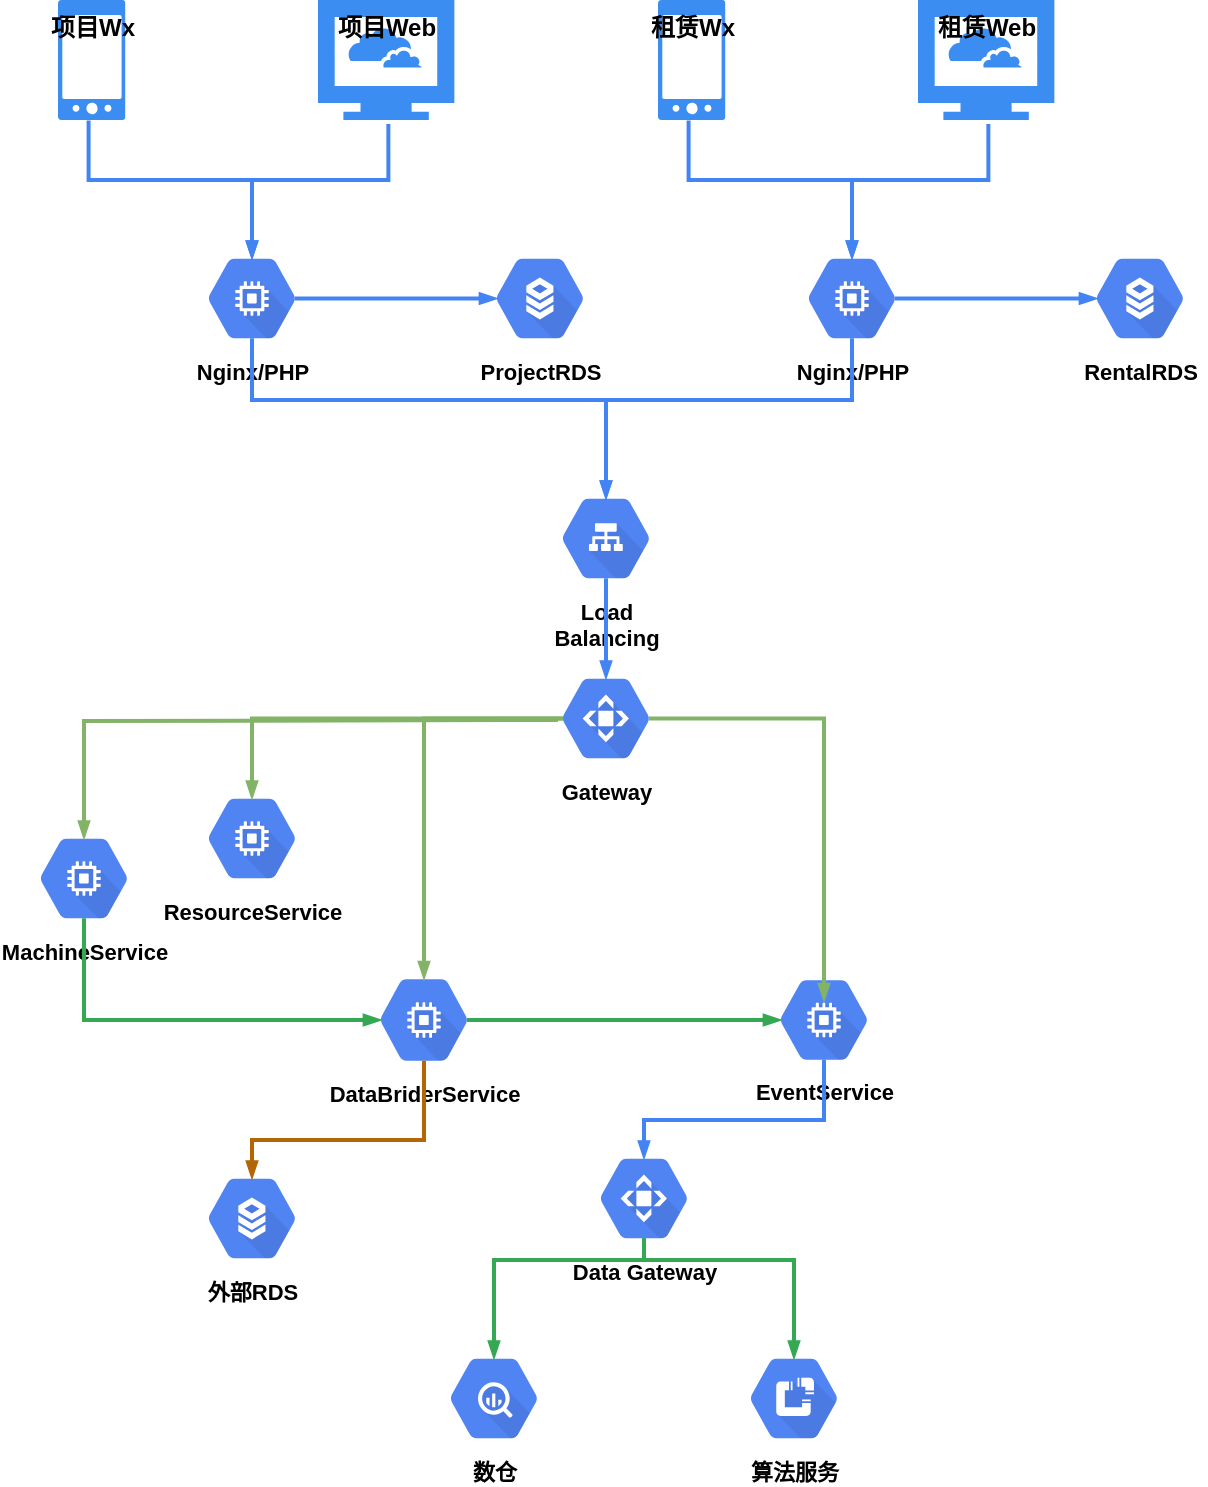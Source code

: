 <mxfile version="13.7.3" type="github">
  <diagram id="U6RHtBQ9fCyGon2_SxzG" name="Page-1">
    <mxGraphModel dx="705" dy="446" grid="1" gridSize="10" guides="1" tooltips="1" connect="1" arrows="1" fold="1" page="1" pageScale="1" pageWidth="827" pageHeight="1169" math="0" shadow="0">
      <root>
        <mxCell id="0" />
        <mxCell id="1" parent="0" />
        <mxCell id="E-XlT1YLTzaVHpHIz-wI-18" value="项目Wx" style="html=1;aspect=fixed;strokeColor=none;shadow=0;align=center;verticalAlign=top;fillColor=#3B8DF1;shape=mxgraph.gcp2.phone_android;fontFamily=Helvetica;fontStyle=1" parent="1" vertex="1">
          <mxGeometry x="140" y="80" width="33.6" height="60" as="geometry" />
        </mxCell>
        <mxCell id="E-XlT1YLTzaVHpHIz-wI-19" value="项目Web" style="html=1;aspect=fixed;strokeColor=none;shadow=0;align=center;verticalAlign=top;fillColor=#3B8DF1;shape=mxgraph.gcp2.cloud_computer;fontStyle=1" parent="1" vertex="1">
          <mxGeometry x="270" y="80" width="68.18" height="60" as="geometry" />
        </mxCell>
        <mxCell id="E-XlT1YLTzaVHpHIz-wI-20" value="&lt;font color=&quot;#000000&quot;&gt;Nginx/PHP&lt;/font&gt;" style="html=1;fillColor=#5184F3;strokeColor=none;verticalAlign=top;labelPosition=center;verticalLabelPosition=bottom;align=center;spacingTop=-6;fontSize=11;fontStyle=1;fontColor=#999999;shape=mxgraph.gcp2.hexIcon;prIcon=compute_engine" parent="1" vertex="1">
          <mxGeometry x="204" y="200" width="66" height="58.5" as="geometry" />
        </mxCell>
        <mxCell id="E-XlT1YLTzaVHpHIz-wI-21" value="ProjectRDS" style="html=1;fillColor=#5184F3;strokeColor=none;verticalAlign=top;labelPosition=center;verticalLabelPosition=bottom;align=center;spacingTop=-6;fontSize=11;fontStyle=1;shape=mxgraph.gcp2.hexIcon;prIcon=cloud_sql" parent="1" vertex="1">
          <mxGeometry x="348" y="200" width="66" height="58.5" as="geometry" />
        </mxCell>
        <mxCell id="E-XlT1YLTzaVHpHIz-wI-24" value="" style="edgeStyle=orthogonalEdgeStyle;fontSize=12;html=1;endArrow=blockThin;endFill=1;rounded=0;strokeWidth=2;endSize=4;startSize=4;dashed=0;strokeColor=#4284F3;exitX=0.455;exitY=1.005;exitDx=0;exitDy=0;exitPerimeter=0;entryX=0.5;entryY=0.16;entryDx=0;entryDy=0;entryPerimeter=0;" parent="1" source="E-XlT1YLTzaVHpHIz-wI-18" target="E-XlT1YLTzaVHpHIz-wI-20" edge="1">
          <mxGeometry width="100" relative="1" as="geometry">
            <mxPoint x="150" y="160" as="sourcePoint" />
            <mxPoint x="250" y="160" as="targetPoint" />
          </mxGeometry>
        </mxCell>
        <mxCell id="E-XlT1YLTzaVHpHIz-wI-25" value="" style="edgeStyle=orthogonalEdgeStyle;fontSize=12;html=1;endArrow=blockThin;endFill=1;rounded=0;strokeWidth=2;endSize=4;startSize=4;dashed=0;strokeColor=#4284F3;exitX=0.516;exitY=1.033;exitDx=0;exitDy=0;exitPerimeter=0;entryX=0.5;entryY=0.16;entryDx=0;entryDy=0;entryPerimeter=0;" parent="1" source="E-XlT1YLTzaVHpHIz-wI-19" target="E-XlT1YLTzaVHpHIz-wI-20" edge="1">
          <mxGeometry width="100" relative="1" as="geometry">
            <mxPoint x="320" y="160" as="sourcePoint" />
            <mxPoint x="420" y="160" as="targetPoint" />
          </mxGeometry>
        </mxCell>
        <mxCell id="E-XlT1YLTzaVHpHIz-wI-28" value="" style="edgeStyle=orthogonalEdgeStyle;fontSize=12;html=1;endArrow=blockThin;endFill=1;rounded=0;strokeWidth=2;endSize=4;startSize=4;dashed=0;strokeColor=#4284F3;exitX=0.825;exitY=0.5;exitDx=0;exitDy=0;exitPerimeter=0;entryX=0.175;entryY=0.5;entryDx=0;entryDy=0;entryPerimeter=0;" parent="1" source="E-XlT1YLTzaVHpHIz-wI-20" target="E-XlT1YLTzaVHpHIz-wI-21" edge="1">
          <mxGeometry width="100" relative="1" as="geometry">
            <mxPoint x="260" y="220" as="sourcePoint" />
            <mxPoint x="360" y="220" as="targetPoint" />
          </mxGeometry>
        </mxCell>
        <mxCell id="E-XlT1YLTzaVHpHIz-wI-43" value="租赁Wx" style="html=1;aspect=fixed;strokeColor=none;shadow=0;align=center;verticalAlign=top;fillColor=#3B8DF1;shape=mxgraph.gcp2.phone_android;fontFamily=Helvetica;fontStyle=1" parent="1" vertex="1">
          <mxGeometry x="440" y="80" width="33.6" height="60" as="geometry" />
        </mxCell>
        <mxCell id="E-XlT1YLTzaVHpHIz-wI-44" value="租赁Web" style="html=1;aspect=fixed;strokeColor=none;shadow=0;align=center;verticalAlign=top;fillColor=#3B8DF1;shape=mxgraph.gcp2.cloud_computer;fontStyle=1" parent="1" vertex="1">
          <mxGeometry x="570" y="80" width="68.18" height="60" as="geometry" />
        </mxCell>
        <mxCell id="E-XlT1YLTzaVHpHIz-wI-45" value="&lt;font color=&quot;#000000&quot;&gt;Nginx/PHP&lt;/font&gt;" style="html=1;fillColor=#5184F3;strokeColor=none;verticalAlign=top;labelPosition=center;verticalLabelPosition=bottom;align=center;spacingTop=-6;fontSize=11;fontStyle=1;fontColor=#999999;shape=mxgraph.gcp2.hexIcon;prIcon=compute_engine" parent="1" vertex="1">
          <mxGeometry x="504" y="200" width="66" height="58.5" as="geometry" />
        </mxCell>
        <mxCell id="E-XlT1YLTzaVHpHIz-wI-46" value="RentalRDS" style="html=1;fillColor=#5184F3;strokeColor=none;verticalAlign=top;labelPosition=center;verticalLabelPosition=bottom;align=center;spacingTop=-6;fontSize=11;fontStyle=1;shape=mxgraph.gcp2.hexIcon;prIcon=cloud_sql" parent="1" vertex="1">
          <mxGeometry x="648" y="200" width="66" height="58.5" as="geometry" />
        </mxCell>
        <mxCell id="E-XlT1YLTzaVHpHIz-wI-47" value="" style="edgeStyle=orthogonalEdgeStyle;fontSize=12;html=1;endArrow=blockThin;endFill=1;rounded=0;strokeWidth=2;endSize=4;startSize=4;dashed=0;strokeColor=#4284F3;exitX=0.455;exitY=1.005;exitDx=0;exitDy=0;exitPerimeter=0;entryX=0.5;entryY=0.16;entryDx=0;entryDy=0;entryPerimeter=0;" parent="1" source="E-XlT1YLTzaVHpHIz-wI-43" target="E-XlT1YLTzaVHpHIz-wI-45" edge="1">
          <mxGeometry width="100" relative="1" as="geometry">
            <mxPoint x="450" y="160" as="sourcePoint" />
            <mxPoint x="550" y="160" as="targetPoint" />
          </mxGeometry>
        </mxCell>
        <mxCell id="E-XlT1YLTzaVHpHIz-wI-48" value="" style="edgeStyle=orthogonalEdgeStyle;fontSize=12;html=1;endArrow=blockThin;endFill=1;rounded=0;strokeWidth=2;endSize=4;startSize=4;dashed=0;strokeColor=#4284F3;exitX=0.516;exitY=1.033;exitDx=0;exitDy=0;exitPerimeter=0;entryX=0.5;entryY=0.16;entryDx=0;entryDy=0;entryPerimeter=0;" parent="1" source="E-XlT1YLTzaVHpHIz-wI-44" target="E-XlT1YLTzaVHpHIz-wI-45" edge="1">
          <mxGeometry width="100" relative="1" as="geometry">
            <mxPoint x="620" y="160" as="sourcePoint" />
            <mxPoint x="720" y="160" as="targetPoint" />
          </mxGeometry>
        </mxCell>
        <mxCell id="E-XlT1YLTzaVHpHIz-wI-49" value="" style="edgeStyle=orthogonalEdgeStyle;fontSize=12;html=1;endArrow=blockThin;endFill=1;rounded=0;strokeWidth=2;endSize=4;startSize=4;dashed=0;strokeColor=#4284F3;exitX=0.825;exitY=0.5;exitDx=0;exitDy=0;exitPerimeter=0;entryX=0.175;entryY=0.5;entryDx=0;entryDy=0;entryPerimeter=0;" parent="1" source="E-XlT1YLTzaVHpHIz-wI-45" target="E-XlT1YLTzaVHpHIz-wI-46" edge="1">
          <mxGeometry width="100" relative="1" as="geometry">
            <mxPoint x="560" y="220" as="sourcePoint" />
            <mxPoint x="660" y="220" as="targetPoint" />
          </mxGeometry>
        </mxCell>
        <mxCell id="E-XlT1YLTzaVHpHIz-wI-50" value="&lt;font color=&quot;#000000&quot;&gt;Gateway&lt;/font&gt;" style="html=1;fillColor=#5184F3;strokeColor=none;verticalAlign=top;labelPosition=center;verticalLabelPosition=bottom;align=center;spacingTop=-6;fontSize=11;fontStyle=1;fontColor=#999999;shape=mxgraph.gcp2.hexIcon;prIcon=cloud_cdn" parent="1" vertex="1">
          <mxGeometry x="381" y="410" width="66" height="58.5" as="geometry" />
        </mxCell>
        <mxCell id="E-XlT1YLTzaVHpHIz-wI-51" value="&lt;font color=&quot;#000000&quot;&gt;DataBriderService&lt;/font&gt;" style="html=1;fillColor=#5184F3;strokeColor=none;verticalAlign=top;labelPosition=center;verticalLabelPosition=bottom;align=center;spacingTop=-6;fontSize=11;fontStyle=1;fontColor=#999999;shape=mxgraph.gcp2.hexIcon;prIcon=compute_engine" parent="1" vertex="1">
          <mxGeometry x="290" y="560" width="66" height="60" as="geometry" />
        </mxCell>
        <mxCell id="E-XlT1YLTzaVHpHIz-wI-52" value="&lt;font color=&quot;#000000&quot;&gt;ResourceService&lt;/font&gt;" style="html=1;fillColor=#5184F3;strokeColor=none;verticalAlign=top;labelPosition=center;verticalLabelPosition=bottom;align=center;spacingTop=-6;fontSize=11;fontStyle=1;fontColor=#999999;shape=mxgraph.gcp2.hexIcon;prIcon=compute_engine" parent="1" vertex="1">
          <mxGeometry x="204" y="470" width="66" height="58.5" as="geometry" />
        </mxCell>
        <mxCell id="E-XlT1YLTzaVHpHIz-wI-53" value="&lt;font color=&quot;#000000&quot;&gt;EventService&lt;/font&gt;" style="html=1;fillColor=#5184F3;strokeColor=none;verticalAlign=top;labelPosition=center;verticalLabelPosition=bottom;align=center;spacingTop=-6;fontSize=11;fontStyle=1;fontColor=#999999;shape=mxgraph.gcp2.hexIcon;prIcon=compute_engine" parent="1" vertex="1">
          <mxGeometry x="490" y="560.75" width="66" height="58.5" as="geometry" />
        </mxCell>
        <mxCell id="E-XlT1YLTzaVHpHIz-wI-54" value="&lt;font color=&quot;#000000&quot;&gt;MachineService&lt;/font&gt;" style="html=1;fillColor=#5184F3;strokeColor=none;verticalAlign=top;labelPosition=center;verticalLabelPosition=bottom;align=center;spacingTop=-6;fontSize=11;fontStyle=1;fontColor=#999999;shape=mxgraph.gcp2.hexIcon;prIcon=compute_engine" parent="1" vertex="1">
          <mxGeometry x="120" y="490" width="66" height="58.5" as="geometry" />
        </mxCell>
        <mxCell id="E-XlT1YLTzaVHpHIz-wI-65" value="" style="edgeStyle=orthogonalEdgeStyle;fontSize=12;html=1;endArrow=blockThin;endFill=1;rounded=0;strokeWidth=2;endSize=4;startSize=4;dashed=0;strokeColor=#82b366;entryX=0.5;entryY=0.16;entryDx=0;entryDy=0;entryPerimeter=0;exitX=0.175;exitY=0.5;exitDx=0;exitDy=0;exitPerimeter=0;fillColor=#d5e8d4;" parent="1" source="E-XlT1YLTzaVHpHIz-wI-50" target="E-XlT1YLTzaVHpHIz-wI-52" edge="1">
          <mxGeometry width="100" relative="1" as="geometry">
            <mxPoint x="470" y="530" as="sourcePoint" />
            <mxPoint x="570" y="530" as="targetPoint" />
          </mxGeometry>
        </mxCell>
        <mxCell id="E-XlT1YLTzaVHpHIz-wI-66" value="" style="edgeStyle=orthogonalEdgeStyle;fontSize=12;html=1;endArrow=blockThin;endFill=1;rounded=0;strokeWidth=2;endSize=4;startSize=4;dashed=0;strokeColor=#82b366;exitX=0.825;exitY=0.5;exitDx=0;exitDy=0;exitPerimeter=0;entryX=0.5;entryY=0.339;entryDx=0;entryDy=0;entryPerimeter=0;fillColor=#d5e8d4;" parent="1" source="E-XlT1YLTzaVHpHIz-wI-50" target="E-XlT1YLTzaVHpHIz-wI-53" edge="1">
          <mxGeometry width="100" relative="1" as="geometry">
            <mxPoint x="430" y="640" as="sourcePoint" />
            <mxPoint x="530" y="640" as="targetPoint" />
          </mxGeometry>
        </mxCell>
        <mxCell id="E-XlT1YLTzaVHpHIz-wI-67" value="" style="edgeStyle=orthogonalEdgeStyle;fontSize=12;html=1;endArrow=blockThin;endFill=1;rounded=0;strokeWidth=2;endSize=4;startSize=4;dashed=0;strokeColor=#82b366;exitX=0.175;exitY=0.5;exitDx=0;exitDy=0;exitPerimeter=0;entryX=0.5;entryY=0.16;entryDx=0;entryDy=0;entryPerimeter=0;fillColor=#d5e8d4;" parent="1" source="E-XlT1YLTzaVHpHIz-wI-50" target="E-XlT1YLTzaVHpHIz-wI-51" edge="1">
          <mxGeometry width="100" relative="1" as="geometry">
            <mxPoint x="300" y="540" as="sourcePoint" />
            <mxPoint x="400" y="540" as="targetPoint" />
          </mxGeometry>
        </mxCell>
        <mxCell id="E-XlT1YLTzaVHpHIz-wI-73" value="&lt;font color=&quot;#000000&quot;&gt;Data Gateway&lt;/font&gt;" style="html=1;fillColor=#5184F3;strokeColor=none;verticalAlign=top;labelPosition=center;verticalLabelPosition=bottom;align=center;spacingTop=-6;fontSize=11;fontStyle=1;fontColor=#999999;shape=mxgraph.gcp2.hexIcon;prIcon=cloud_cdn" parent="1" vertex="1">
          <mxGeometry x="400" y="650" width="66" height="58.5" as="geometry" />
        </mxCell>
        <mxCell id="E-XlT1YLTzaVHpHIz-wI-75" value="" style="edgeStyle=orthogonalEdgeStyle;fontSize=12;html=1;endArrow=blockThin;endFill=1;rounded=0;strokeWidth=2;endSize=4;startSize=4;dashed=0;strokeColor=#4284F3;exitX=0.5;exitY=0.84;exitDx=0;exitDy=0;exitPerimeter=0;entryX=0.5;entryY=0.16;entryDx=0;entryDy=0;entryPerimeter=0;" parent="1" source="E-XlT1YLTzaVHpHIz-wI-53" target="E-XlT1YLTzaVHpHIz-wI-73" edge="1">
          <mxGeometry width="100" relative="1" as="geometry">
            <mxPoint x="570" y="850" as="sourcePoint" />
            <mxPoint x="670" y="850" as="targetPoint" />
            <Array as="points">
              <mxPoint x="523" y="640" />
              <mxPoint x="433" y="640" />
            </Array>
          </mxGeometry>
        </mxCell>
        <mxCell id="E-XlT1YLTzaVHpHIz-wI-76" value="数仓" style="html=1;fillColor=#5184F3;strokeColor=none;verticalAlign=top;labelPosition=center;verticalLabelPosition=bottom;align=center;spacingTop=-6;fontSize=11;fontStyle=1;shape=mxgraph.gcp2.hexIcon;prIcon=bigquery" parent="1" vertex="1">
          <mxGeometry x="325" y="750" width="66" height="58.5" as="geometry" />
        </mxCell>
        <mxCell id="E-XlT1YLTzaVHpHIz-wI-77" value="算法服务" style="html=1;fillColor=#5184F3;strokeColor=none;verticalAlign=top;labelPosition=center;verticalLabelPosition=bottom;align=center;spacingTop=-6;fontSize=11;fontStyle=1;shape=mxgraph.gcp2.hexIcon;prIcon=cloud_data_fusion" parent="1" vertex="1">
          <mxGeometry x="475" y="750" width="66" height="58.5" as="geometry" />
        </mxCell>
        <mxCell id="E-XlT1YLTzaVHpHIz-wI-78" value="" style="edgeStyle=orthogonalEdgeStyle;fontSize=12;html=1;endArrow=blockThin;endFill=1;rounded=0;strokeWidth=2;endSize=4;startSize=4;strokeColor=#34A853;dashed=0;exitX=0.5;exitY=0.84;exitDx=0;exitDy=0;exitPerimeter=0;entryX=0.5;entryY=0.16;entryDx=0;entryDy=0;entryPerimeter=0;" parent="1" source="E-XlT1YLTzaVHpHIz-wI-73" target="E-XlT1YLTzaVHpHIz-wI-76" edge="1">
          <mxGeometry width="100" relative="1" as="geometry">
            <mxPoint x="440" y="740" as="sourcePoint" />
            <mxPoint x="540" y="740" as="targetPoint" />
            <Array as="points">
              <mxPoint x="407" y="710" />
              <mxPoint x="323" y="710" />
            </Array>
          </mxGeometry>
        </mxCell>
        <mxCell id="E-XlT1YLTzaVHpHIz-wI-79" value="" style="edgeStyle=orthogonalEdgeStyle;fontSize=12;html=1;endArrow=blockThin;endFill=1;rounded=0;strokeWidth=2;endSize=4;startSize=4;strokeColor=#34A853;dashed=0;exitX=0.5;exitY=0.84;exitDx=0;exitDy=0;exitPerimeter=0;entryX=0.5;entryY=0.16;entryDx=0;entryDy=0;entryPerimeter=0;" parent="1" source="E-XlT1YLTzaVHpHIz-wI-73" target="E-XlT1YLTzaVHpHIz-wI-77" edge="1">
          <mxGeometry width="100" relative="1" as="geometry">
            <mxPoint x="530" y="720" as="sourcePoint" />
            <mxPoint x="630" y="720" as="targetPoint" />
            <Array as="points">
              <mxPoint x="407" y="710" />
              <mxPoint x="473" y="710" />
            </Array>
          </mxGeometry>
        </mxCell>
        <mxCell id="fa-5UnX5U5u8LdWoeCvU-1" value="&lt;font color=&quot;#000000&quot;&gt;Load&lt;br&gt;Balancing&lt;/font&gt;" style="html=1;fillColor=#5184F3;strokeColor=none;verticalAlign=top;labelPosition=center;verticalLabelPosition=bottom;align=center;spacingTop=-6;fontSize=11;fontStyle=1;fontColor=#999999;shape=mxgraph.gcp2.hexIcon;prIcon=cloud_load_balancing" vertex="1" parent="1">
          <mxGeometry x="381" y="320" width="66" height="58.5" as="geometry" />
        </mxCell>
        <mxCell id="fa-5UnX5U5u8LdWoeCvU-12" value="" style="edgeStyle=orthogonalEdgeStyle;fontSize=12;html=1;endArrow=blockThin;endFill=1;rounded=0;strokeWidth=2;endSize=4;startSize=4;dashed=0;strokeColor=#4284F3;exitX=0.5;exitY=0.84;exitDx=0;exitDy=0;exitPerimeter=0;entryX=0.5;entryY=0.16;entryDx=0;entryDy=0;entryPerimeter=0;" edge="1" parent="1" source="E-XlT1YLTzaVHpHIz-wI-20" target="fa-5UnX5U5u8LdWoeCvU-1">
          <mxGeometry width="100" relative="1" as="geometry">
            <mxPoint x="270" y="350" as="sourcePoint" />
            <mxPoint x="370" y="350" as="targetPoint" />
            <Array as="points">
              <mxPoint x="237" y="280" />
              <mxPoint x="414" y="280" />
            </Array>
          </mxGeometry>
        </mxCell>
        <mxCell id="fa-5UnX5U5u8LdWoeCvU-13" value="" style="edgeStyle=orthogonalEdgeStyle;fontSize=12;html=1;endArrow=blockThin;endFill=1;rounded=0;strokeWidth=2;endSize=4;startSize=4;dashed=0;strokeColor=#4284F3;exitX=0.5;exitY=0.84;exitDx=0;exitDy=0;exitPerimeter=0;entryX=0.5;entryY=0.16;entryDx=0;entryDy=0;entryPerimeter=0;" edge="1" parent="1" source="E-XlT1YLTzaVHpHIz-wI-45" target="fa-5UnX5U5u8LdWoeCvU-1">
          <mxGeometry width="100" relative="1" as="geometry">
            <mxPoint x="640" y="340" as="sourcePoint" />
            <mxPoint x="740" y="340" as="targetPoint" />
            <Array as="points">
              <mxPoint x="537" y="280" />
              <mxPoint x="414" y="280" />
            </Array>
          </mxGeometry>
        </mxCell>
        <mxCell id="fa-5UnX5U5u8LdWoeCvU-14" value="" style="edgeStyle=orthogonalEdgeStyle;fontSize=12;html=1;endArrow=blockThin;endFill=1;rounded=0;strokeWidth=2;endSize=4;startSize=4;dashed=0;strokeColor=#4284F3;exitX=0.5;exitY=0.84;exitDx=0;exitDy=0;exitPerimeter=0;entryX=0.5;entryY=0.16;entryDx=0;entryDy=0;entryPerimeter=0;" edge="1" parent="1" source="fa-5UnX5U5u8LdWoeCvU-1" target="E-XlT1YLTzaVHpHIz-wI-50">
          <mxGeometry width="100" relative="1" as="geometry">
            <mxPoint x="490" y="380" as="sourcePoint" />
            <mxPoint x="590" y="380" as="targetPoint" />
          </mxGeometry>
        </mxCell>
        <mxCell id="fa-5UnX5U5u8LdWoeCvU-15" value="" style="edgeStyle=orthogonalEdgeStyle;fontSize=12;html=1;endArrow=blockThin;endFill=1;rounded=0;strokeWidth=2;endSize=4;startSize=4;dashed=0;strokeColor=#82b366;entryX=0.5;entryY=0.16;entryDx=0;entryDy=0;entryPerimeter=0;fillColor=#d5e8d4;" edge="1" parent="1" target="E-XlT1YLTzaVHpHIz-wI-54">
          <mxGeometry width="100" relative="1" as="geometry">
            <mxPoint x="390" y="440" as="sourcePoint" />
            <mxPoint x="253" y="509.36" as="targetPoint" />
          </mxGeometry>
        </mxCell>
        <mxCell id="fa-5UnX5U5u8LdWoeCvU-16" value="" style="edgeStyle=orthogonalEdgeStyle;fontSize=12;html=1;endArrow=blockThin;endFill=1;rounded=0;strokeWidth=2;endSize=4;startSize=4;strokeColor=#34A853;dashed=0;exitX=0.5;exitY=0.84;exitDx=0;exitDy=0;exitPerimeter=0;entryX=0.175;entryY=0.5;entryDx=0;entryDy=0;entryPerimeter=0;" edge="1" parent="1" source="E-XlT1YLTzaVHpHIz-wI-54" target="E-XlT1YLTzaVHpHIz-wI-51">
          <mxGeometry width="100" relative="1" as="geometry">
            <mxPoint x="150" y="580" as="sourcePoint" />
            <mxPoint x="250" y="580" as="targetPoint" />
            <Array as="points">
              <mxPoint x="153" y="590" />
            </Array>
          </mxGeometry>
        </mxCell>
        <mxCell id="fa-5UnX5U5u8LdWoeCvU-17" value="" style="edgeStyle=orthogonalEdgeStyle;fontSize=12;html=1;endArrow=blockThin;endFill=1;rounded=0;strokeWidth=2;endSize=4;startSize=4;strokeColor=#34A853;dashed=0;exitX=0.825;exitY=0.5;exitDx=0;exitDy=0;exitPerimeter=0;entryX=0.175;entryY=0.5;entryDx=0;entryDy=0;entryPerimeter=0;" edge="1" parent="1" source="E-XlT1YLTzaVHpHIz-wI-51" target="E-XlT1YLTzaVHpHIz-wI-53">
          <mxGeometry width="100" relative="1" as="geometry">
            <mxPoint x="356" y="590" as="sourcePoint" />
            <mxPoint x="456" y="590" as="targetPoint" />
          </mxGeometry>
        </mxCell>
        <mxCell id="fa-5UnX5U5u8LdWoeCvU-18" value="外部RDS" style="html=1;fillColor=#5184F3;strokeColor=none;verticalAlign=top;labelPosition=center;verticalLabelPosition=bottom;align=center;spacingTop=-6;fontSize=11;fontStyle=1;shape=mxgraph.gcp2.hexIcon;prIcon=cloud_sql" vertex="1" parent="1">
          <mxGeometry x="204" y="660" width="66" height="58.5" as="geometry" />
        </mxCell>
        <mxCell id="fa-5UnX5U5u8LdWoeCvU-19" value="" style="edgeStyle=orthogonalEdgeStyle;fontSize=12;html=1;endArrow=blockThin;endFill=1;rounded=0;strokeWidth=2;endSize=4;startSize=4;strokeColor=#b46504;dashed=0;exitX=0.5;exitY=0.84;exitDx=0;exitDy=0;exitPerimeter=0;entryX=0.5;entryY=0.16;entryDx=0;entryDy=0;entryPerimeter=0;fillColor=#fad7ac;" edge="1" parent="1" source="E-XlT1YLTzaVHpHIz-wI-51" target="fa-5UnX5U5u8LdWoeCvU-18">
          <mxGeometry width="100" relative="1" as="geometry">
            <mxPoint x="300" y="670" as="sourcePoint" />
            <mxPoint x="400" y="670" as="targetPoint" />
            <Array as="points">
              <mxPoint x="323" y="650" />
              <mxPoint x="237" y="650" />
            </Array>
          </mxGeometry>
        </mxCell>
      </root>
    </mxGraphModel>
  </diagram>
</mxfile>
